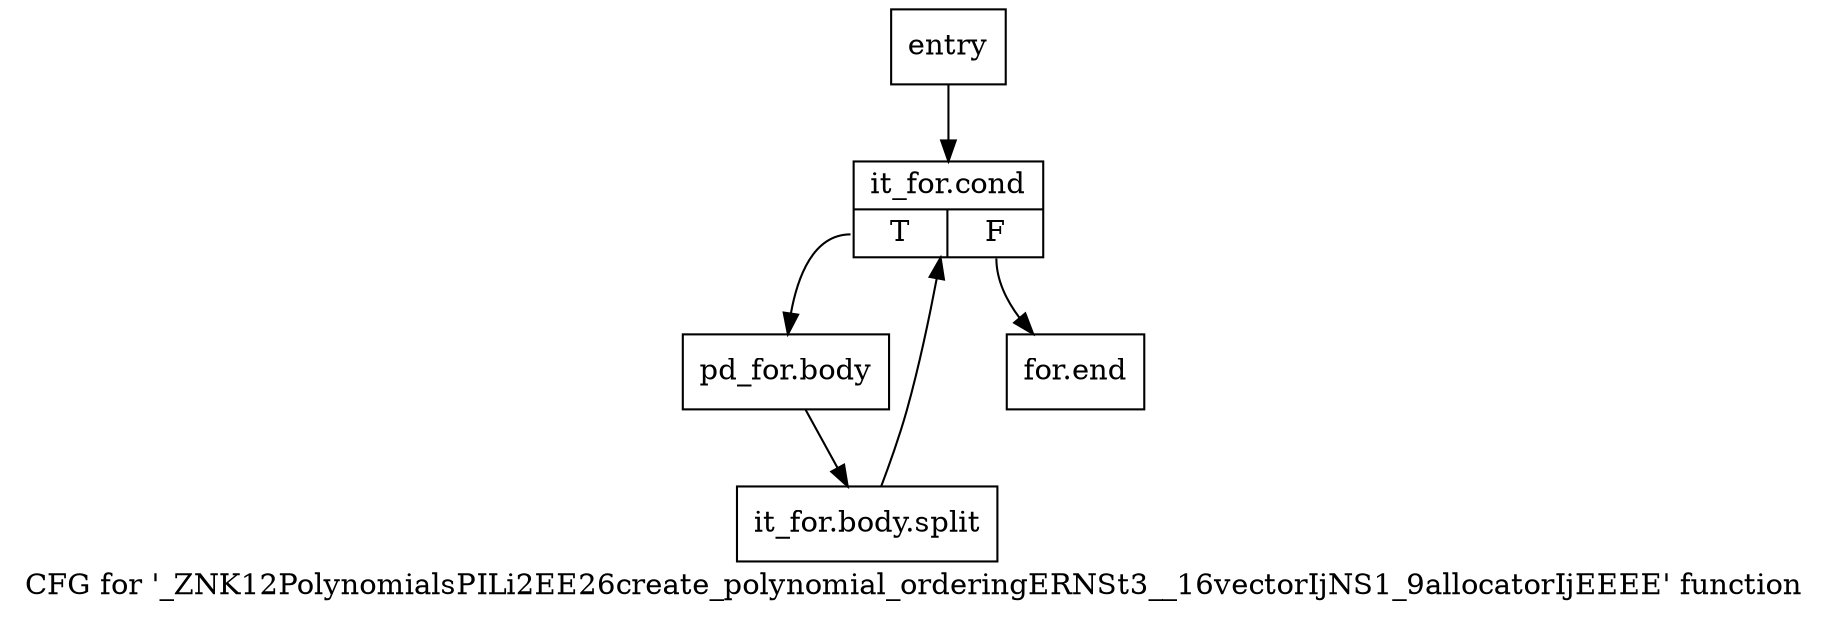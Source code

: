 digraph "CFG for '_ZNK12PolynomialsPILi2EE26create_polynomial_orderingERNSt3__16vectorIjNS1_9allocatorIjEEEE' function" {
	label="CFG for '_ZNK12PolynomialsPILi2EE26create_polynomial_orderingERNSt3__16vectorIjNS1_9allocatorIjEEEE' function";

	Node0x8a8dfb0 [shape=record,label="{entry}"];
	Node0x8a8dfb0 -> Node0x8a8e000;
	Node0x8a8e000 [shape=record,label="{it_for.cond|{<s0>T|<s1>F}}"];
	Node0x8a8e000:s0 -> Node0x8a8e3c0;
	Node0x8a8e000:s1 -> Node0x8a8e410;
	Node0x8a8e3c0 [shape=record,label="{pd_for.body}"];
	Node0x8a8e3c0 -> Node0xc3ed3d0;
	Node0xc3ed3d0 [shape=record,label="{it_for.body.split}"];
	Node0xc3ed3d0 -> Node0x8a8e000;
	Node0x8a8e410 [shape=record,label="{for.end}"];
}
